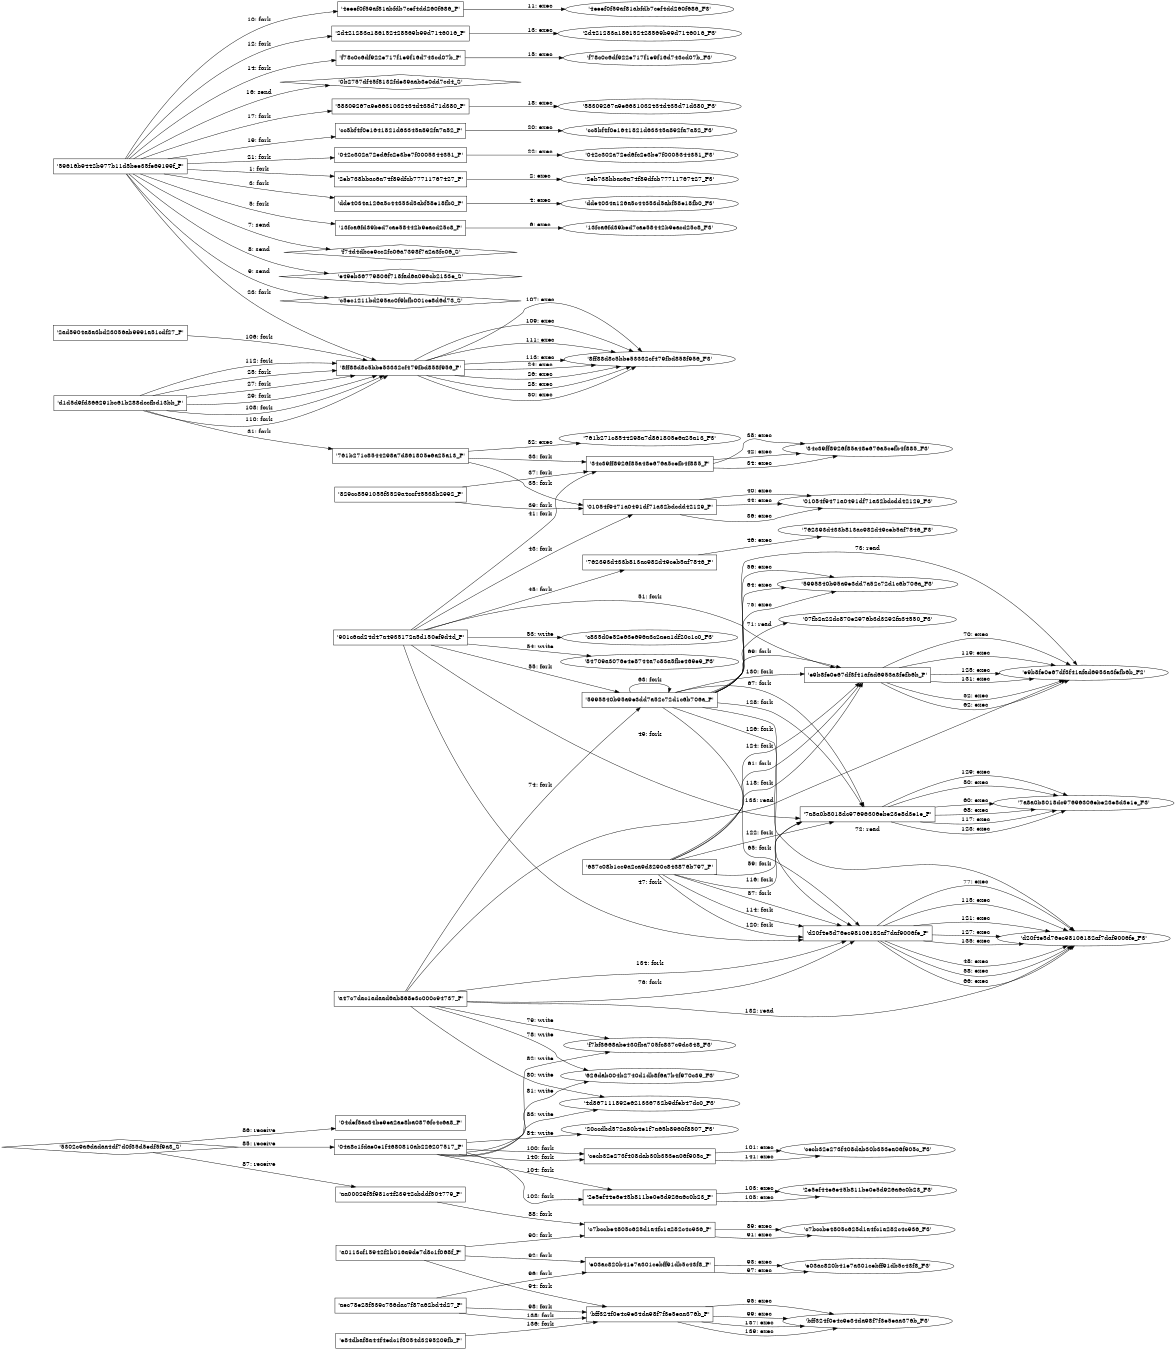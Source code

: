 digraph "D:\Learning\Paper\apt\基于CTI的攻击预警\Dataset\攻击图\ASGfromALLCTI\Western energy sector targeted by sophisticated attack group.dot" {
rankdir="LR"
size="9"
fixedsize="false"
splines="true"
nodesep=0.3
ranksep=0
fontsize=10
overlap="scalexy"
engine= "neato"
	"'59616b9442b977b11d5bee35fe69199f_P'" [node_type=Process shape=box]
	"'2eb738bbac6a74f89dfcb77711767427_P'" [node_type=Process shape=box]
	"'59616b9442b977b11d5bee35fe69199f_P'" -> "'2eb738bbac6a74f89dfcb77711767427_P'" [label="1: fork"]
	"'2eb738bbac6a74f89dfcb77711767427_P'" [node_type=Process shape=box]
	"'2eb738bbac6a74f89dfcb77711767427_F3'" [node_type=File shape=ellipse]
	"'2eb738bbac6a74f89dfcb77711767427_P'" -> "'2eb738bbac6a74f89dfcb77711767427_F3'" [label="2: exec"]
	"'59616b9442b977b11d5bee35fe69199f_P'" [node_type=Process shape=box]
	"'dde4034a126a5c44353d5abf58e18fb0_P'" [node_type=Process shape=box]
	"'59616b9442b977b11d5bee35fe69199f_P'" -> "'dde4034a126a5c44353d5abf58e18fb0_P'" [label="3: fork"]
	"'dde4034a126a5c44353d5abf58e18fb0_P'" [node_type=Process shape=box]
	"'dde4034a126a5c44353d5abf58e18fb0_F3'" [node_type=File shape=ellipse]
	"'dde4034a126a5c44353d5abf58e18fb0_P'" -> "'dde4034a126a5c44353d5abf58e18fb0_F3'" [label="4: exec"]
	"'59616b9442b977b11d5bee35fe69199f_P'" [node_type=Process shape=box]
	"'13fca6fd39bed7cae58442b9eacd25c8_P'" [node_type=Process shape=box]
	"'59616b9442b977b11d5bee35fe69199f_P'" -> "'13fca6fd39bed7cae58442b9eacd25c8_P'" [label="5: fork"]
	"'13fca6fd39bed7cae58442b9eacd25c8_P'" [node_type=Process shape=box]
	"'13fca6fd39bed7cae58442b9eacd25c8_F3'" [node_type=File shape=ellipse]
	"'13fca6fd39bed7cae58442b9eacd25c8_P'" -> "'13fca6fd39bed7cae58442b9eacd25c8_F3'" [label="6: exec"]
	"'f74d4dbce9cc2fc06a7398f7a2a3fc06_S'" [node_type=Socket shape=diamond]
	"'59616b9442b977b11d5bee35fe69199f_P'" [node_type=Process shape=box]
	"'59616b9442b977b11d5bee35fe69199f_P'" -> "'f74d4dbce9cc2fc06a7398f7a2a3fc06_S'" [label="7: send"]
	"'e49eb36779806f718fad6a096cb2133e_S'" [node_type=Socket shape=diamond]
	"'59616b9442b977b11d5bee35fe69199f_P'" [node_type=Process shape=box]
	"'59616b9442b977b11d5bee35fe69199f_P'" -> "'e49eb36779806f718fad6a096cb2133e_S'" [label="8: send"]
	"'c5ec1211bd295ac0f9bfb001ce8d6d73_S'" [node_type=Socket shape=diamond]
	"'59616b9442b977b11d5bee35fe69199f_P'" [node_type=Process shape=box]
	"'59616b9442b977b11d5bee35fe69199f_P'" -> "'c5ec1211bd295ac0f9bfb001ce8d6d73_S'" [label="9: send"]
	"'59616b9442b977b11d5bee35fe69199f_P'" [node_type=Process shape=box]
	"'4eeef0f59af81abfdb7cef4dd260f686_P'" [node_type=Process shape=box]
	"'59616b9442b977b11d5bee35fe69199f_P'" -> "'4eeef0f59af81abfdb7cef4dd260f686_P'" [label="10: fork"]
	"'4eeef0f59af81abfdb7cef4dd260f686_P'" [node_type=Process shape=box]
	"'4eeef0f59af81abfdb7cef4dd260f686_F3'" [node_type=File shape=ellipse]
	"'4eeef0f59af81abfdb7cef4dd260f686_P'" -> "'4eeef0f59af81abfdb7cef4dd260f686_F3'" [label="11: exec"]
	"'59616b9442b977b11d5bee35fe69199f_P'" [node_type=Process shape=box]
	"'2d421283a186152428569b99d7146016_P'" [node_type=Process shape=box]
	"'59616b9442b977b11d5bee35fe69199f_P'" -> "'2d421283a186152428569b99d7146016_P'" [label="12: fork"]
	"'2d421283a186152428569b99d7146016_P'" [node_type=Process shape=box]
	"'2d421283a186152428569b99d7146016_F3'" [node_type=File shape=ellipse]
	"'2d421283a186152428569b99d7146016_P'" -> "'2d421283a186152428569b99d7146016_F3'" [label="13: exec"]
	"'59616b9442b977b11d5bee35fe69199f_P'" [node_type=Process shape=box]
	"'f78c0c6df922e717f1e9f16d743cd07b_P'" [node_type=Process shape=box]
	"'59616b9442b977b11d5bee35fe69199f_P'" -> "'f78c0c6df922e717f1e9f16d743cd07b_P'" [label="14: fork"]
	"'f78c0c6df922e717f1e9f16d743cd07b_P'" [node_type=Process shape=box]
	"'f78c0c6df922e717f1e9f16d743cd07b_F3'" [node_type=File shape=ellipse]
	"'f78c0c6df922e717f1e9f16d743cd07b_P'" -> "'f78c0c6df922e717f1e9f16d743cd07b_F3'" [label="15: exec"]
	"'0b2757df45f8132fde39aab3e0dd7cd4_S'" [node_type=Socket shape=diamond]
	"'59616b9442b977b11d5bee35fe69199f_P'" [node_type=Process shape=box]
	"'59616b9442b977b11d5bee35fe69199f_P'" -> "'0b2757df45f8132fde39aab3e0dd7cd4_S'" [label="16: send"]
	"'59616b9442b977b11d5bee35fe69199f_P'" [node_type=Process shape=box]
	"'58309267a9e6631032434d435d71d380_P'" [node_type=Process shape=box]
	"'59616b9442b977b11d5bee35fe69199f_P'" -> "'58309267a9e6631032434d435d71d380_P'" [label="17: fork"]
	"'58309267a9e6631032434d435d71d380_P'" [node_type=Process shape=box]
	"'58309267a9e6631032434d435d71d380_F3'" [node_type=File shape=ellipse]
	"'58309267a9e6631032434d435d71d380_P'" -> "'58309267a9e6631032434d435d71d380_F3'" [label="18: exec"]
	"'59616b9442b977b11d5bee35fe69199f_P'" [node_type=Process shape=box]
	"'cc5bf4f0e1641821d63345a892fa7a52_P'" [node_type=Process shape=box]
	"'59616b9442b977b11d5bee35fe69199f_P'" -> "'cc5bf4f0e1641821d63345a892fa7a52_P'" [label="19: fork"]
	"'cc5bf4f0e1641821d63345a892fa7a52_P'" [node_type=Process shape=box]
	"'cc5bf4f0e1641821d63345a892fa7a52_F3'" [node_type=File shape=ellipse]
	"'cc5bf4f0e1641821d63345a892fa7a52_P'" -> "'cc5bf4f0e1641821d63345a892fa7a52_F3'" [label="20: exec"]
	"'59616b9442b977b11d5bee35fe69199f_P'" [node_type=Process shape=box]
	"'042c302a72ed6fc2e3be7f0005344351_P'" [node_type=Process shape=box]
	"'59616b9442b977b11d5bee35fe69199f_P'" -> "'042c302a72ed6fc2e3be7f0005344351_P'" [label="21: fork"]
	"'042c302a72ed6fc2e3be7f0005344351_P'" [node_type=Process shape=box]
	"'042c302a72ed6fc2e3be7f0005344351_F3'" [node_type=File shape=ellipse]
	"'042c302a72ed6fc2e3be7f0005344351_P'" -> "'042c302a72ed6fc2e3be7f0005344351_F3'" [label="22: exec"]
	"'59616b9442b977b11d5bee35fe69199f_P'" [node_type=Process shape=box]
	"'8ff88d8c5bbe53332cf479fbd858f956_P'" [node_type=Process shape=box]
	"'59616b9442b977b11d5bee35fe69199f_P'" -> "'8ff88d8c5bbe53332cf479fbd858f956_P'" [label="23: fork"]
	"'8ff88d8c5bbe53332cf479fbd858f956_P'" [node_type=Process shape=box]
	"'8ff88d8c5bbe53332cf479fbd858f956_F3'" [node_type=File shape=ellipse]
	"'8ff88d8c5bbe53332cf479fbd858f956_P'" -> "'8ff88d8c5bbe53332cf479fbd858f956_F3'" [label="24: exec"]
	"'d1d5d9fd366291bc61b288dccfbd13bb_P'" [node_type=Process shape=box]
	"'8ff88d8c5bbe53332cf479fbd858f956_P'" [node_type=Process shape=box]
	"'d1d5d9fd366291bc61b288dccfbd13bb_P'" -> "'8ff88d8c5bbe53332cf479fbd858f956_P'" [label="25: fork"]
	"'8ff88d8c5bbe53332cf479fbd858f956_P'" [node_type=Process shape=box]
	"'8ff88d8c5bbe53332cf479fbd858f956_F3'" [node_type=File shape=ellipse]
	"'8ff88d8c5bbe53332cf479fbd858f956_P'" -> "'8ff88d8c5bbe53332cf479fbd858f956_F3'" [label="26: exec"]
	"'d1d5d9fd366291bc61b288dccfbd13bb_P'" [node_type=Process shape=box]
	"'8ff88d8c5bbe53332cf479fbd858f956_P'" [node_type=Process shape=box]
	"'d1d5d9fd366291bc61b288dccfbd13bb_P'" -> "'8ff88d8c5bbe53332cf479fbd858f956_P'" [label="27: fork"]
	"'8ff88d8c5bbe53332cf479fbd858f956_P'" [node_type=Process shape=box]
	"'8ff88d8c5bbe53332cf479fbd858f956_F3'" [node_type=File shape=ellipse]
	"'8ff88d8c5bbe53332cf479fbd858f956_P'" -> "'8ff88d8c5bbe53332cf479fbd858f956_F3'" [label="28: exec"]
	"'d1d5d9fd366291bc61b288dccfbd13bb_P'" [node_type=Process shape=box]
	"'8ff88d8c5bbe53332cf479fbd858f956_P'" [node_type=Process shape=box]
	"'d1d5d9fd366291bc61b288dccfbd13bb_P'" -> "'8ff88d8c5bbe53332cf479fbd858f956_P'" [label="29: fork"]
	"'8ff88d8c5bbe53332cf479fbd858f956_P'" [node_type=Process shape=box]
	"'8ff88d8c5bbe53332cf479fbd858f956_F3'" [node_type=File shape=ellipse]
	"'8ff88d8c5bbe53332cf479fbd858f956_P'" -> "'8ff88d8c5bbe53332cf479fbd858f956_F3'" [label="30: exec"]
	"'d1d5d9fd366291bc61b288dccfbd13bb_P'" [node_type=Process shape=box]
	"'761b271c8544298a7d861805e6a25a13_P'" [node_type=Process shape=box]
	"'d1d5d9fd366291bc61b288dccfbd13bb_P'" -> "'761b271c8544298a7d861805e6a25a13_P'" [label="31: fork"]
	"'761b271c8544298a7d861805e6a25a13_P'" [node_type=Process shape=box]
	"'761b271c8544298a7d861805e6a25a13_F3'" [node_type=File shape=ellipse]
	"'761b271c8544298a7d861805e6a25a13_P'" -> "'761b271c8544298a7d861805e6a25a13_F3'" [label="32: exec"]
	"'761b271c8544298a7d861805e6a25a13_P'" [node_type=Process shape=box]
	"'34c39ff8926f85a48e676a5cefb4f885_P'" [node_type=Process shape=box]
	"'761b271c8544298a7d861805e6a25a13_P'" -> "'34c39ff8926f85a48e676a5cefb4f885_P'" [label="33: fork"]
	"'34c39ff8926f85a48e676a5cefb4f885_P'" [node_type=Process shape=box]
	"'34c39ff8926f85a48e676a5cefb4f885_F3'" [node_type=File shape=ellipse]
	"'34c39ff8926f85a48e676a5cefb4f885_P'" -> "'34c39ff8926f85a48e676a5cefb4f885_F3'" [label="34: exec"]
	"'761b271c8544298a7d861805e6a25a13_P'" [node_type=Process shape=box]
	"'01054f9471a0491df71a32bdcdd42129_P'" [node_type=Process shape=box]
	"'761b271c8544298a7d861805e6a25a13_P'" -> "'01054f9471a0491df71a32bdcdd42129_P'" [label="35: fork"]
	"'01054f9471a0491df71a32bdcdd42129_P'" [node_type=Process shape=box]
	"'01054f9471a0491df71a32bdcdd42129_F3'" [node_type=File shape=ellipse]
	"'01054f9471a0491df71a32bdcdd42129_P'" -> "'01054f9471a0491df71a32bdcdd42129_F3'" [label="36: exec"]
	"'829cc8591055f3529a4ccf45538b2992_P'" [node_type=Process shape=box]
	"'34c39ff8926f85a48e676a5cefb4f885_P'" [node_type=Process shape=box]
	"'829cc8591055f3529a4ccf45538b2992_P'" -> "'34c39ff8926f85a48e676a5cefb4f885_P'" [label="37: fork"]
	"'34c39ff8926f85a48e676a5cefb4f885_P'" [node_type=Process shape=box]
	"'34c39ff8926f85a48e676a5cefb4f885_F3'" [node_type=File shape=ellipse]
	"'34c39ff8926f85a48e676a5cefb4f885_P'" -> "'34c39ff8926f85a48e676a5cefb4f885_F3'" [label="38: exec"]
	"'829cc8591055f3529a4ccf45538b2992_P'" [node_type=Process shape=box]
	"'01054f9471a0491df71a32bdcdd42129_P'" [node_type=Process shape=box]
	"'829cc8591055f3529a4ccf45538b2992_P'" -> "'01054f9471a0491df71a32bdcdd42129_P'" [label="39: fork"]
	"'01054f9471a0491df71a32bdcdd42129_P'" [node_type=Process shape=box]
	"'01054f9471a0491df71a32bdcdd42129_F3'" [node_type=File shape=ellipse]
	"'01054f9471a0491df71a32bdcdd42129_P'" -> "'01054f9471a0491df71a32bdcdd42129_F3'" [label="40: exec"]
	"'901c6ad24d47a4935172a5d150ef9d4d_P'" [node_type=Process shape=box]
	"'34c39ff8926f85a48e676a5cefb4f885_P'" [node_type=Process shape=box]
	"'901c6ad24d47a4935172a5d150ef9d4d_P'" -> "'34c39ff8926f85a48e676a5cefb4f885_P'" [label="41: fork"]
	"'34c39ff8926f85a48e676a5cefb4f885_P'" [node_type=Process shape=box]
	"'34c39ff8926f85a48e676a5cefb4f885_F3'" [node_type=File shape=ellipse]
	"'34c39ff8926f85a48e676a5cefb4f885_P'" -> "'34c39ff8926f85a48e676a5cefb4f885_F3'" [label="42: exec"]
	"'901c6ad24d47a4935172a5d150ef9d4d_P'" [node_type=Process shape=box]
	"'01054f9471a0491df71a32bdcdd42129_P'" [node_type=Process shape=box]
	"'901c6ad24d47a4935172a5d150ef9d4d_P'" -> "'01054f9471a0491df71a32bdcdd42129_P'" [label="43: fork"]
	"'01054f9471a0491df71a32bdcdd42129_P'" [node_type=Process shape=box]
	"'01054f9471a0491df71a32bdcdd42129_F3'" [node_type=File shape=ellipse]
	"'01054f9471a0491df71a32bdcdd42129_P'" -> "'01054f9471a0491df71a32bdcdd42129_F3'" [label="44: exec"]
	"'901c6ad24d47a4935172a5d150ef9d4d_P'" [node_type=Process shape=box]
	"'762393d433b813ac982d49ceb5af7846_P'" [node_type=Process shape=box]
	"'901c6ad24d47a4935172a5d150ef9d4d_P'" -> "'762393d433b813ac982d49ceb5af7846_P'" [label="45: fork"]
	"'762393d433b813ac982d49ceb5af7846_P'" [node_type=Process shape=box]
	"'762393d433b813ac982d49ceb5af7846_F3'" [node_type=File shape=ellipse]
	"'762393d433b813ac982d49ceb5af7846_P'" -> "'762393d433b813ac982d49ceb5af7846_F3'" [label="46: exec"]
	"'901c6ad24d47a4935172a5d150ef9d4d_P'" [node_type=Process shape=box]
	"'d20f4e5d76ec98106182af7daf9006fe_P'" [node_type=Process shape=box]
	"'901c6ad24d47a4935172a5d150ef9d4d_P'" -> "'d20f4e5d76ec98106182af7daf9006fe_P'" [label="47: fork"]
	"'d20f4e5d76ec98106182af7daf9006fe_P'" [node_type=Process shape=box]
	"'d20f4e5d76ec98106182af7daf9006fe_F3'" [node_type=File shape=ellipse]
	"'d20f4e5d76ec98106182af7daf9006fe_P'" -> "'d20f4e5d76ec98106182af7daf9006fe_F3'" [label="48: exec"]
	"'901c6ad24d47a4935172a5d150ef9d4d_P'" [node_type=Process shape=box]
	"'7a8a0b8018dc97696306ebe23e8d3e1e_P'" [node_type=Process shape=box]
	"'901c6ad24d47a4935172a5d150ef9d4d_P'" -> "'7a8a0b8018dc97696306ebe23e8d3e1e_P'" [label="49: fork"]
	"'7a8a0b8018dc97696306ebe23e8d3e1e_P'" [node_type=Process shape=box]
	"'7a8a0b8018dc97696306ebe23e8d3e1e_F3'" [node_type=File shape=ellipse]
	"'7a8a0b8018dc97696306ebe23e8d3e1e_P'" -> "'7a8a0b8018dc97696306ebe23e8d3e1e_F3'" [label="50: exec"]
	"'901c6ad24d47a4935172a5d150ef9d4d_P'" [node_type=Process shape=box]
	"'e9b8fe0e67df3f41afad6953a3fefb6b_P'" [node_type=Process shape=box]
	"'901c6ad24d47a4935172a5d150ef9d4d_P'" -> "'e9b8fe0e67df3f41afad6953a3fefb6b_P'" [label="51: fork"]
	"'e9b8fe0e67df3f41afad6953a3fefb6b_P'" [node_type=Process shape=box]
	"'e9b8fe0e67df3f41afad6953a3fefb6b_F2'" [node_type=File shape=ellipse]
	"'e9b8fe0e67df3f41afad6953a3fefb6b_P'" -> "'e9b8fe0e67df3f41afad6953a3fefb6b_F2'" [label="52: exec"]
	"'c835d0e52e63e696a3c2aea1df20c1c0_F3'" [node_type=file shape=ellipse]
	"'901c6ad24d47a4935172a5d150ef9d4d_P'" [node_type=Process shape=box]
	"'901c6ad24d47a4935172a5d150ef9d4d_P'" -> "'c835d0e52e63e696a3c2aea1df20c1c0_F3'" [label="53: write"]
	"'84709a3076e4e8744a7c83a5fbe469e9_F3'" [node_type=file shape=ellipse]
	"'901c6ad24d47a4935172a5d150ef9d4d_P'" [node_type=Process shape=box]
	"'901c6ad24d47a4935172a5d150ef9d4d_P'" -> "'84709a3076e4e8744a7c83a5fbe469e9_F3'" [label="54: write"]
	"'901c6ad24d47a4935172a5d150ef9d4d_P'" [node_type=Process shape=box]
	"'5995840b95a9e3dd7a52c72d1c6b706a_P'" [node_type=Process shape=box]
	"'901c6ad24d47a4935172a5d150ef9d4d_P'" -> "'5995840b95a9e3dd7a52c72d1c6b706a_P'" [label="55: fork"]
	"'5995840b95a9e3dd7a52c72d1c6b706a_P'" [node_type=Process shape=box]
	"'5995840b95a9e3dd7a52c72d1c6b706a_F3'" [node_type=File shape=ellipse]
	"'5995840b95a9e3dd7a52c72d1c6b706a_P'" -> "'5995840b95a9e3dd7a52c72d1c6b706a_F3'" [label="56: exec"]
	"'687c08b1cc9a2ca9d3290c843876b797_P'" [node_type=Process shape=box]
	"'d20f4e5d76ec98106182af7daf9006fe_P'" [node_type=Process shape=box]
	"'687c08b1cc9a2ca9d3290c843876b797_P'" -> "'d20f4e5d76ec98106182af7daf9006fe_P'" [label="57: fork"]
	"'d20f4e5d76ec98106182af7daf9006fe_P'" [node_type=Process shape=box]
	"'d20f4e5d76ec98106182af7daf9006fe_F3'" [node_type=File shape=ellipse]
	"'d20f4e5d76ec98106182af7daf9006fe_P'" -> "'d20f4e5d76ec98106182af7daf9006fe_F3'" [label="58: exec"]
	"'687c08b1cc9a2ca9d3290c843876b797_P'" [node_type=Process shape=box]
	"'7a8a0b8018dc97696306ebe23e8d3e1e_P'" [node_type=Process shape=box]
	"'687c08b1cc9a2ca9d3290c843876b797_P'" -> "'7a8a0b8018dc97696306ebe23e8d3e1e_P'" [label="59: fork"]
	"'7a8a0b8018dc97696306ebe23e8d3e1e_P'" [node_type=Process shape=box]
	"'7a8a0b8018dc97696306ebe23e8d3e1e_F3'" [node_type=File shape=ellipse]
	"'7a8a0b8018dc97696306ebe23e8d3e1e_P'" -> "'7a8a0b8018dc97696306ebe23e8d3e1e_F3'" [label="60: exec"]
	"'687c08b1cc9a2ca9d3290c843876b797_P'" [node_type=Process shape=box]
	"'e9b8fe0e67df3f41afad6953a3fefb6b_P'" [node_type=Process shape=box]
	"'687c08b1cc9a2ca9d3290c843876b797_P'" -> "'e9b8fe0e67df3f41afad6953a3fefb6b_P'" [label="61: fork"]
	"'e9b8fe0e67df3f41afad6953a3fefb6b_P'" [node_type=Process shape=box]
	"'e9b8fe0e67df3f41afad6953a3fefb6b_F2'" [node_type=File shape=ellipse]
	"'e9b8fe0e67df3f41afad6953a3fefb6b_P'" -> "'e9b8fe0e67df3f41afad6953a3fefb6b_F2'" [label="62: exec"]
	"'5995840b95a9e3dd7a52c72d1c6b706a_P'" [node_type=Process shape=box]
	"'5995840b95a9e3dd7a52c72d1c6b706a_P'" [node_type=Process shape=box]
	"'5995840b95a9e3dd7a52c72d1c6b706a_P'" -> "'5995840b95a9e3dd7a52c72d1c6b706a_P'" [label="63: fork"]
	"'5995840b95a9e3dd7a52c72d1c6b706a_P'" [node_type=Process shape=box]
	"'5995840b95a9e3dd7a52c72d1c6b706a_F3'" [node_type=File shape=ellipse]
	"'5995840b95a9e3dd7a52c72d1c6b706a_P'" -> "'5995840b95a9e3dd7a52c72d1c6b706a_F3'" [label="64: exec"]
	"'5995840b95a9e3dd7a52c72d1c6b706a_P'" [node_type=Process shape=box]
	"'d20f4e5d76ec98106182af7daf9006fe_P'" [node_type=Process shape=box]
	"'5995840b95a9e3dd7a52c72d1c6b706a_P'" -> "'d20f4e5d76ec98106182af7daf9006fe_P'" [label="65: fork"]
	"'d20f4e5d76ec98106182af7daf9006fe_P'" [node_type=Process shape=box]
	"'d20f4e5d76ec98106182af7daf9006fe_F3'" [node_type=File shape=ellipse]
	"'d20f4e5d76ec98106182af7daf9006fe_P'" -> "'d20f4e5d76ec98106182af7daf9006fe_F3'" [label="66: exec"]
	"'5995840b95a9e3dd7a52c72d1c6b706a_P'" [node_type=Process shape=box]
	"'7a8a0b8018dc97696306ebe23e8d3e1e_P'" [node_type=Process shape=box]
	"'5995840b95a9e3dd7a52c72d1c6b706a_P'" -> "'7a8a0b8018dc97696306ebe23e8d3e1e_P'" [label="67: fork"]
	"'7a8a0b8018dc97696306ebe23e8d3e1e_P'" [node_type=Process shape=box]
	"'7a8a0b8018dc97696306ebe23e8d3e1e_F3'" [node_type=File shape=ellipse]
	"'7a8a0b8018dc97696306ebe23e8d3e1e_P'" -> "'7a8a0b8018dc97696306ebe23e8d3e1e_F3'" [label="68: exec"]
	"'5995840b95a9e3dd7a52c72d1c6b706a_P'" [node_type=Process shape=box]
	"'e9b8fe0e67df3f41afad6953a3fefb6b_P'" [node_type=Process shape=box]
	"'5995840b95a9e3dd7a52c72d1c6b706a_P'" -> "'e9b8fe0e67df3f41afad6953a3fefb6b_P'" [label="69: fork"]
	"'e9b8fe0e67df3f41afad6953a3fefb6b_P'" [node_type=Process shape=box]
	"'e9b8fe0e67df3f41afad6953a3fefb6b_F2'" [node_type=File shape=ellipse]
	"'e9b8fe0e67df3f41afad6953a3fefb6b_P'" -> "'e9b8fe0e67df3f41afad6953a3fefb6b_F2'" [label="70: exec"]
	"'07fb2a22dc870e2976b3d3292fa34550_F3'" [node_type=file shape=ellipse]
	"'5995840b95a9e3dd7a52c72d1c6b706a_P'" [node_type=Process shape=box]
	"'5995840b95a9e3dd7a52c72d1c6b706a_P'" -> "'07fb2a22dc870e2976b3d3292fa34550_F3'" [label="71: read"]
	"'d20f4e5d76ec98106182af7daf9006fe_F3'" [node_type=file shape=ellipse]
	"'5995840b95a9e3dd7a52c72d1c6b706a_P'" [node_type=Process shape=box]
	"'5995840b95a9e3dd7a52c72d1c6b706a_P'" -> "'d20f4e5d76ec98106182af7daf9006fe_F3'" [label="72: read"]
	"'e9b8fe0e67df3f41afad6953a3fefb6b_F2'" [node_type=file shape=ellipse]
	"'5995840b95a9e3dd7a52c72d1c6b706a_P'" [node_type=Process shape=box]
	"'5995840b95a9e3dd7a52c72d1c6b706a_P'" -> "'e9b8fe0e67df3f41afad6953a3fefb6b_F2'" [label="73: read"]
	"'a47c7dac1adaad6ab868e3c000c94737_P'" [node_type=Process shape=box]
	"'5995840b95a9e3dd7a52c72d1c6b706a_P'" [node_type=Process shape=box]
	"'a47c7dac1adaad6ab868e3c000c94737_P'" -> "'5995840b95a9e3dd7a52c72d1c6b706a_P'" [label="74: fork"]
	"'5995840b95a9e3dd7a52c72d1c6b706a_P'" [node_type=Process shape=box]
	"'5995840b95a9e3dd7a52c72d1c6b706a_F3'" [node_type=File shape=ellipse]
	"'5995840b95a9e3dd7a52c72d1c6b706a_P'" -> "'5995840b95a9e3dd7a52c72d1c6b706a_F3'" [label="75: exec"]
	"'a47c7dac1adaad6ab868e3c000c94737_P'" [node_type=Process shape=box]
	"'d20f4e5d76ec98106182af7daf9006fe_P'" [node_type=Process shape=box]
	"'a47c7dac1adaad6ab868e3c000c94737_P'" -> "'d20f4e5d76ec98106182af7daf9006fe_P'" [label="76: fork"]
	"'d20f4e5d76ec98106182af7daf9006fe_P'" [node_type=Process shape=box]
	"'d20f4e5d76ec98106182af7daf9006fe_F3'" [node_type=File shape=ellipse]
	"'d20f4e5d76ec98106182af7daf9006fe_P'" -> "'d20f4e5d76ec98106182af7daf9006fe_F3'" [label="77: exec"]
	"'626dab004b2740d1db8f6a7b4f970c39_F3'" [node_type=file shape=ellipse]
	"'a47c7dac1adaad6ab868e3c000c94737_P'" [node_type=Process shape=box]
	"'a47c7dac1adaad6ab868e3c000c94737_P'" -> "'626dab004b2740d1db8f6a7b4f970c39_F3'" [label="78: write"]
	"'f7bf3668abe430fba705fc837c9dc348_F3'" [node_type=file shape=ellipse]
	"'a47c7dac1adaad6ab868e3c000c94737_P'" [node_type=Process shape=box]
	"'a47c7dac1adaad6ab868e3c000c94737_P'" -> "'f7bf3668abe430fba705fc837c9dc348_F3'" [label="79: write"]
	"'4d867111892e621336732b9dfeb47dc0_F3'" [node_type=file shape=ellipse]
	"'a47c7dac1adaad6ab868e3c000c94737_P'" [node_type=Process shape=box]
	"'a47c7dac1adaad6ab868e3c000c94737_P'" -> "'4d867111892e621336732b9dfeb47dc0_F3'" [label="80: write"]
	"'626dab004b2740d1db8f6a7b4f970c39_F3'" [node_type=file shape=ellipse]
	"'04a8c1fdae0e1f4680810ab226207517_P'" [node_type=Process shape=box]
	"'04a8c1fdae0e1f4680810ab226207517_P'" -> "'626dab004b2740d1db8f6a7b4f970c39_F3'" [label="81: write"]
	"'f7bf3668abe430fba705fc837c9dc348_F3'" [node_type=file shape=ellipse]
	"'04a8c1fdae0e1f4680810ab226207517_P'" [node_type=Process shape=box]
	"'04a8c1fdae0e1f4680810ab226207517_P'" -> "'f7bf3668abe430fba705fc837c9dc348_F3'" [label="82: write"]
	"'4d867111892e621336732b9dfeb47dc0_F3'" [node_type=file shape=ellipse]
	"'04a8c1fdae0e1f4680810ab226207517_P'" [node_type=Process shape=box]
	"'04a8c1fdae0e1f4680810ab226207517_P'" -> "'4d867111892e621336732b9dfeb47dc0_F3'" [label="83: write"]
	"'20ccdbd572a80b4e1f7a65b8960f8507_F3'" [node_type=file shape=ellipse]
	"'04a8c1fdae0e1f4680810ab226207517_P'" [node_type=Process shape=box]
	"'04a8c1fdae0e1f4680810ab226207517_P'" -> "'20ccdbd572a80b4e1f7a65b8960f8507_F3'" [label="84: write"]
	"'04a8c1fdae0e1f4680810ab226207517_P'" [node_type=Process shape=box]
	"'5302c9a6dadaa4df7d0f35d5edf5f9a3_S'" [node_type=Socket shape=diamond]
	"'5302c9a6dadaa4df7d0f35d5edf5f9a3_S'" -> "'04a8c1fdae0e1f4680810ab226207517_P'" [label="85: receive"]
	"'04def5ac34be9ea2ae8ba0876fc4c6a8_P'" [node_type=Process shape=box]
	"'5302c9a6dadaa4df7d0f35d5edf5f9a3_S'" [node_type=Socket shape=diamond]
	"'5302c9a6dadaa4df7d0f35d5edf5f9a3_S'" -> "'04def5ac34be9ea2ae8ba0876fc4c6a8_P'" [label="86: receive"]
	"'aa00029f5f981c4f23942cbddf504779_P'" [node_type=Process shape=box]
	"'5302c9a6dadaa4df7d0f35d5edf5f9a3_S'" [node_type=Socket shape=diamond]
	"'5302c9a6dadaa4df7d0f35d5edf5f9a3_S'" -> "'aa00029f5f981c4f23942cbddf504779_P'" [label="87: receive"]
	"'aa00029f5f981c4f23942cbddf504779_P'" [node_type=Process shape=box]
	"'c7bccbe4805c625d1a4fc1a282c4c936_P'" [node_type=Process shape=box]
	"'aa00029f5f981c4f23942cbddf504779_P'" -> "'c7bccbe4805c625d1a4fc1a282c4c936_P'" [label="88: fork"]
	"'c7bccbe4805c625d1a4fc1a282c4c936_P'" [node_type=Process shape=box]
	"'c7bccbe4805c625d1a4fc1a282c4c936_F3'" [node_type=File shape=ellipse]
	"'c7bccbe4805c625d1a4fc1a282c4c936_P'" -> "'c7bccbe4805c625d1a4fc1a282c4c936_F3'" [label="89: exec"]
	"'a0113cf15942f2b016a9de7d8c1f068f_P'" [node_type=Process shape=box]
	"'c7bccbe4805c625d1a4fc1a282c4c936_P'" [node_type=Process shape=box]
	"'a0113cf15942f2b016a9de7d8c1f068f_P'" -> "'c7bccbe4805c625d1a4fc1a282c4c936_P'" [label="90: fork"]
	"'c7bccbe4805c625d1a4fc1a282c4c936_P'" [node_type=Process shape=box]
	"'c7bccbe4805c625d1a4fc1a282c4c936_F3'" [node_type=File shape=ellipse]
	"'c7bccbe4805c625d1a4fc1a282c4c936_P'" -> "'c7bccbe4805c625d1a4fc1a282c4c936_F3'" [label="91: exec"]
	"'a0113cf15942f2b016a9de7d8c1f068f_P'" [node_type=Process shape=box]
	"'e03ac820b41e7a301cebff91db5c43f8_P'" [node_type=Process shape=box]
	"'a0113cf15942f2b016a9de7d8c1f068f_P'" -> "'e03ac820b41e7a301cebff91db5c43f8_P'" [label="92: fork"]
	"'e03ac820b41e7a301cebff91db5c43f8_P'" [node_type=Process shape=box]
	"'e03ac820b41e7a301cebff91db5c43f8_F3'" [node_type=File shape=ellipse]
	"'e03ac820b41e7a301cebff91db5c43f8_P'" -> "'e03ac820b41e7a301cebff91db5c43f8_F3'" [label="93: exec"]
	"'a0113cf15942f2b016a9de7d8c1f068f_P'" [node_type=Process shape=box]
	"'bff324f0e4c9e34da98f7f3e5eaa376b_P'" [node_type=Process shape=box]
	"'a0113cf15942f2b016a9de7d8c1f068f_P'" -> "'bff324f0e4c9e34da98f7f3e5eaa376b_P'" [label="94: fork"]
	"'bff324f0e4c9e34da98f7f3e5eaa376b_P'" [node_type=Process shape=box]
	"'bff324f0e4c9e34da98f7f3e5eaa376b_F3'" [node_type=File shape=ellipse]
	"'bff324f0e4c9e34da98f7f3e5eaa376b_P'" -> "'bff324f0e4c9e34da98f7f3e5eaa376b_F3'" [label="95: exec"]
	"'aec78e25f539c756dac7f87a62bd4d27_P'" [node_type=Process shape=box]
	"'e03ac820b41e7a301cebff91db5c43f8_P'" [node_type=Process shape=box]
	"'aec78e25f539c756dac7f87a62bd4d27_P'" -> "'e03ac820b41e7a301cebff91db5c43f8_P'" [label="96: fork"]
	"'e03ac820b41e7a301cebff91db5c43f8_P'" [node_type=Process shape=box]
	"'e03ac820b41e7a301cebff91db5c43f8_F3'" [node_type=File shape=ellipse]
	"'e03ac820b41e7a301cebff91db5c43f8_P'" -> "'e03ac820b41e7a301cebff91db5c43f8_F3'" [label="97: exec"]
	"'aec78e25f539c756dac7f87a62bd4d27_P'" [node_type=Process shape=box]
	"'bff324f0e4c9e34da98f7f3e5eaa376b_P'" [node_type=Process shape=box]
	"'aec78e25f539c756dac7f87a62bd4d27_P'" -> "'bff324f0e4c9e34da98f7f3e5eaa376b_P'" [label="98: fork"]
	"'bff324f0e4c9e34da98f7f3e5eaa376b_P'" [node_type=Process shape=box]
	"'bff324f0e4c9e34da98f7f3e5eaa376b_F3'" [node_type=File shape=ellipse]
	"'bff324f0e4c9e34da98f7f3e5eaa376b_P'" -> "'bff324f0e4c9e34da98f7f3e5eaa376b_F3'" [label="99: exec"]
	"'04a8c1fdae0e1f4680810ab226207517_P'" [node_type=Process shape=box]
	"'cecb32e273f408dab30b353ea06f905c_P'" [node_type=Process shape=box]
	"'04a8c1fdae0e1f4680810ab226207517_P'" -> "'cecb32e273f408dab30b353ea06f905c_P'" [label="100: fork"]
	"'cecb32e273f408dab30b353ea06f905c_P'" [node_type=Process shape=box]
	"'cecb32e273f408dab30b353ea06f905c_F3'" [node_type=File shape=ellipse]
	"'cecb32e273f408dab30b353ea06f905c_P'" -> "'cecb32e273f408dab30b353ea06f905c_F3'" [label="101: exec"]
	"'04a8c1fdae0e1f4680810ab226207517_P'" [node_type=Process shape=box]
	"'2e5ef44e6e45b811be0e5d926a6c0b23_P'" [node_type=Process shape=box]
	"'04a8c1fdae0e1f4680810ab226207517_P'" -> "'2e5ef44e6e45b811be0e5d926a6c0b23_P'" [label="102: fork"]
	"'2e5ef44e6e45b811be0e5d926a6c0b23_P'" [node_type=Process shape=box]
	"'2e5ef44e6e45b811be0e5d926a6c0b23_F3'" [node_type=File shape=ellipse]
	"'2e5ef44e6e45b811be0e5d926a6c0b23_P'" -> "'2e5ef44e6e45b811be0e5d926a6c0b23_F3'" [label="103: exec"]
	"'04a8c1fdae0e1f4680810ab226207517_P'" [node_type=Process shape=box]
	"'2e5ef44e6e45b811be0e5d926a6c0b23_P'" [node_type=Process shape=box]
	"'04a8c1fdae0e1f4680810ab226207517_P'" -> "'2e5ef44e6e45b811be0e5d926a6c0b23_P'" [label="104: fork"]
	"'2e5ef44e6e45b811be0e5d926a6c0b23_P'" [node_type=Process shape=box]
	"'2e5ef44e6e45b811be0e5d926a6c0b23_F3'" [node_type=File shape=ellipse]
	"'2e5ef44e6e45b811be0e5d926a6c0b23_P'" -> "'2e5ef44e6e45b811be0e5d926a6c0b23_F3'" [label="105: exec"]
	"'2ad5904a8a3bd23056ab9991a51cdf27_P'" [node_type=Process shape=box]
	"'8ff88d8c5bbe53332cf479fbd858f956_P'" [node_type=Process shape=box]
	"'2ad5904a8a3bd23056ab9991a51cdf27_P'" -> "'8ff88d8c5bbe53332cf479fbd858f956_P'" [label="106: fork"]
	"'8ff88d8c5bbe53332cf479fbd858f956_P'" [node_type=Process shape=box]
	"'8ff88d8c5bbe53332cf479fbd858f956_F3'" [node_type=File shape=ellipse]
	"'8ff88d8c5bbe53332cf479fbd858f956_P'" -> "'8ff88d8c5bbe53332cf479fbd858f956_F3'" [label="107: exec"]
	"'d1d5d9fd366291bc61b288dccfbd13bb_P'" [node_type=Process shape=box]
	"'8ff88d8c5bbe53332cf479fbd858f956_P'" [node_type=Process shape=box]
	"'d1d5d9fd366291bc61b288dccfbd13bb_P'" -> "'8ff88d8c5bbe53332cf479fbd858f956_P'" [label="108: fork"]
	"'8ff88d8c5bbe53332cf479fbd858f956_P'" [node_type=Process shape=box]
	"'8ff88d8c5bbe53332cf479fbd858f956_F3'" [node_type=File shape=ellipse]
	"'8ff88d8c5bbe53332cf479fbd858f956_P'" -> "'8ff88d8c5bbe53332cf479fbd858f956_F3'" [label="109: exec"]
	"'d1d5d9fd366291bc61b288dccfbd13bb_P'" [node_type=Process shape=box]
	"'8ff88d8c5bbe53332cf479fbd858f956_P'" [node_type=Process shape=box]
	"'d1d5d9fd366291bc61b288dccfbd13bb_P'" -> "'8ff88d8c5bbe53332cf479fbd858f956_P'" [label="110: fork"]
	"'8ff88d8c5bbe53332cf479fbd858f956_P'" [node_type=Process shape=box]
	"'8ff88d8c5bbe53332cf479fbd858f956_F3'" [node_type=File shape=ellipse]
	"'8ff88d8c5bbe53332cf479fbd858f956_P'" -> "'8ff88d8c5bbe53332cf479fbd858f956_F3'" [label="111: exec"]
	"'d1d5d9fd366291bc61b288dccfbd13bb_P'" [node_type=Process shape=box]
	"'8ff88d8c5bbe53332cf479fbd858f956_P'" [node_type=Process shape=box]
	"'d1d5d9fd366291bc61b288dccfbd13bb_P'" -> "'8ff88d8c5bbe53332cf479fbd858f956_P'" [label="112: fork"]
	"'8ff88d8c5bbe53332cf479fbd858f956_P'" [node_type=Process shape=box]
	"'8ff88d8c5bbe53332cf479fbd858f956_F3'" [node_type=File shape=ellipse]
	"'8ff88d8c5bbe53332cf479fbd858f956_P'" -> "'8ff88d8c5bbe53332cf479fbd858f956_F3'" [label="113: exec"]
	"'687c08b1cc9a2ca9d3290c843876b797_P'" [node_type=Process shape=box]
	"'d20f4e5d76ec98106182af7daf9006fe_P'" [node_type=Process shape=box]
	"'687c08b1cc9a2ca9d3290c843876b797_P'" -> "'d20f4e5d76ec98106182af7daf9006fe_P'" [label="114: fork"]
	"'d20f4e5d76ec98106182af7daf9006fe_P'" [node_type=Process shape=box]
	"'d20f4e5d76ec98106182af7daf9006fe_F3'" [node_type=File shape=ellipse]
	"'d20f4e5d76ec98106182af7daf9006fe_P'" -> "'d20f4e5d76ec98106182af7daf9006fe_F3'" [label="115: exec"]
	"'687c08b1cc9a2ca9d3290c843876b797_P'" [node_type=Process shape=box]
	"'7a8a0b8018dc97696306ebe23e8d3e1e_P'" [node_type=Process shape=box]
	"'687c08b1cc9a2ca9d3290c843876b797_P'" -> "'7a8a0b8018dc97696306ebe23e8d3e1e_P'" [label="116: fork"]
	"'7a8a0b8018dc97696306ebe23e8d3e1e_P'" [node_type=Process shape=box]
	"'7a8a0b8018dc97696306ebe23e8d3e1e_F3'" [node_type=File shape=ellipse]
	"'7a8a0b8018dc97696306ebe23e8d3e1e_P'" -> "'7a8a0b8018dc97696306ebe23e8d3e1e_F3'" [label="117: exec"]
	"'687c08b1cc9a2ca9d3290c843876b797_P'" [node_type=Process shape=box]
	"'e9b8fe0e67df3f41afad6953a3fefb6b_P'" [node_type=Process shape=box]
	"'687c08b1cc9a2ca9d3290c843876b797_P'" -> "'e9b8fe0e67df3f41afad6953a3fefb6b_P'" [label="118: fork"]
	"'e9b8fe0e67df3f41afad6953a3fefb6b_P'" [node_type=Process shape=box]
	"'e9b8fe0e67df3f41afad6953a3fefb6b_F2'" [node_type=File shape=ellipse]
	"'e9b8fe0e67df3f41afad6953a3fefb6b_P'" -> "'e9b8fe0e67df3f41afad6953a3fefb6b_F2'" [label="119: exec"]
	"'687c08b1cc9a2ca9d3290c843876b797_P'" [node_type=Process shape=box]
	"'d20f4e5d76ec98106182af7daf9006fe_P'" [node_type=Process shape=box]
	"'687c08b1cc9a2ca9d3290c843876b797_P'" -> "'d20f4e5d76ec98106182af7daf9006fe_P'" [label="120: fork"]
	"'d20f4e5d76ec98106182af7daf9006fe_P'" [node_type=Process shape=box]
	"'d20f4e5d76ec98106182af7daf9006fe_F3'" [node_type=File shape=ellipse]
	"'d20f4e5d76ec98106182af7daf9006fe_P'" -> "'d20f4e5d76ec98106182af7daf9006fe_F3'" [label="121: exec"]
	"'687c08b1cc9a2ca9d3290c843876b797_P'" [node_type=Process shape=box]
	"'7a8a0b8018dc97696306ebe23e8d3e1e_P'" [node_type=Process shape=box]
	"'687c08b1cc9a2ca9d3290c843876b797_P'" -> "'7a8a0b8018dc97696306ebe23e8d3e1e_P'" [label="122: fork"]
	"'7a8a0b8018dc97696306ebe23e8d3e1e_P'" [node_type=Process shape=box]
	"'7a8a0b8018dc97696306ebe23e8d3e1e_F3'" [node_type=File shape=ellipse]
	"'7a8a0b8018dc97696306ebe23e8d3e1e_P'" -> "'7a8a0b8018dc97696306ebe23e8d3e1e_F3'" [label="123: exec"]
	"'687c08b1cc9a2ca9d3290c843876b797_P'" [node_type=Process shape=box]
	"'e9b8fe0e67df3f41afad6953a3fefb6b_P'" [node_type=Process shape=box]
	"'687c08b1cc9a2ca9d3290c843876b797_P'" -> "'e9b8fe0e67df3f41afad6953a3fefb6b_P'" [label="124: fork"]
	"'e9b8fe0e67df3f41afad6953a3fefb6b_P'" [node_type=Process shape=box]
	"'e9b8fe0e67df3f41afad6953a3fefb6b_F2'" [node_type=File shape=ellipse]
	"'e9b8fe0e67df3f41afad6953a3fefb6b_P'" -> "'e9b8fe0e67df3f41afad6953a3fefb6b_F2'" [label="125: exec"]
	"'5995840b95a9e3dd7a52c72d1c6b706a_P'" [node_type=Process shape=box]
	"'d20f4e5d76ec98106182af7daf9006fe_P'" [node_type=Process shape=box]
	"'5995840b95a9e3dd7a52c72d1c6b706a_P'" -> "'d20f4e5d76ec98106182af7daf9006fe_P'" [label="126: fork"]
	"'d20f4e5d76ec98106182af7daf9006fe_P'" [node_type=Process shape=box]
	"'d20f4e5d76ec98106182af7daf9006fe_F3'" [node_type=File shape=ellipse]
	"'d20f4e5d76ec98106182af7daf9006fe_P'" -> "'d20f4e5d76ec98106182af7daf9006fe_F3'" [label="127: exec"]
	"'5995840b95a9e3dd7a52c72d1c6b706a_P'" [node_type=Process shape=box]
	"'7a8a0b8018dc97696306ebe23e8d3e1e_P'" [node_type=Process shape=box]
	"'5995840b95a9e3dd7a52c72d1c6b706a_P'" -> "'7a8a0b8018dc97696306ebe23e8d3e1e_P'" [label="128: fork"]
	"'7a8a0b8018dc97696306ebe23e8d3e1e_P'" [node_type=Process shape=box]
	"'7a8a0b8018dc97696306ebe23e8d3e1e_F3'" [node_type=File shape=ellipse]
	"'7a8a0b8018dc97696306ebe23e8d3e1e_P'" -> "'7a8a0b8018dc97696306ebe23e8d3e1e_F3'" [label="129: exec"]
	"'5995840b95a9e3dd7a52c72d1c6b706a_P'" [node_type=Process shape=box]
	"'e9b8fe0e67df3f41afad6953a3fefb6b_P'" [node_type=Process shape=box]
	"'5995840b95a9e3dd7a52c72d1c6b706a_P'" -> "'e9b8fe0e67df3f41afad6953a3fefb6b_P'" [label="130: fork"]
	"'e9b8fe0e67df3f41afad6953a3fefb6b_P'" [node_type=Process shape=box]
	"'e9b8fe0e67df3f41afad6953a3fefb6b_F2'" [node_type=File shape=ellipse]
	"'e9b8fe0e67df3f41afad6953a3fefb6b_P'" -> "'e9b8fe0e67df3f41afad6953a3fefb6b_F2'" [label="131: exec"]
	"'d20f4e5d76ec98106182af7daf9006fe_F3'" [node_type=file shape=ellipse]
	"'a47c7dac1adaad6ab868e3c000c94737_P'" [node_type=Process shape=box]
	"'a47c7dac1adaad6ab868e3c000c94737_P'" -> "'d20f4e5d76ec98106182af7daf9006fe_F3'" [label="132: read"]
	"'e9b8fe0e67df3f41afad6953a3fefb6b_F2'" [node_type=file shape=ellipse]
	"'a47c7dac1adaad6ab868e3c000c94737_P'" [node_type=Process shape=box]
	"'a47c7dac1adaad6ab868e3c000c94737_P'" -> "'e9b8fe0e67df3f41afad6953a3fefb6b_F2'" [label="133: read"]
	"'a47c7dac1adaad6ab868e3c000c94737_P'" [node_type=Process shape=box]
	"'d20f4e5d76ec98106182af7daf9006fe_P'" [node_type=Process shape=box]
	"'a47c7dac1adaad6ab868e3c000c94737_P'" -> "'d20f4e5d76ec98106182af7daf9006fe_P'" [label="134: fork"]
	"'d20f4e5d76ec98106182af7daf9006fe_P'" [node_type=Process shape=box]
	"'d20f4e5d76ec98106182af7daf9006fe_F3'" [node_type=File shape=ellipse]
	"'d20f4e5d76ec98106182af7daf9006fe_P'" -> "'d20f4e5d76ec98106182af7daf9006fe_F3'" [label="135: exec"]
	"'e84dbaf8a44f4edc1f5054d3295209fb_P'" [node_type=Process shape=box]
	"'bff324f0e4c9e34da98f7f3e5eaa376b_P'" [node_type=Process shape=box]
	"'e84dbaf8a44f4edc1f5054d3295209fb_P'" -> "'bff324f0e4c9e34da98f7f3e5eaa376b_P'" [label="136: fork"]
	"'bff324f0e4c9e34da98f7f3e5eaa376b_P'" [node_type=Process shape=box]
	"'bff324f0e4c9e34da98f7f3e5eaa376b_F3'" [node_type=File shape=ellipse]
	"'bff324f0e4c9e34da98f7f3e5eaa376b_P'" -> "'bff324f0e4c9e34da98f7f3e5eaa376b_F3'" [label="137: exec"]
	"'aec78e25f539c756dac7f87a62bd4d27_P'" [node_type=Process shape=box]
	"'bff324f0e4c9e34da98f7f3e5eaa376b_P'" [node_type=Process shape=box]
	"'aec78e25f539c756dac7f87a62bd4d27_P'" -> "'bff324f0e4c9e34da98f7f3e5eaa376b_P'" [label="138: fork"]
	"'bff324f0e4c9e34da98f7f3e5eaa376b_P'" [node_type=Process shape=box]
	"'bff324f0e4c9e34da98f7f3e5eaa376b_F3'" [node_type=File shape=ellipse]
	"'bff324f0e4c9e34da98f7f3e5eaa376b_P'" -> "'bff324f0e4c9e34da98f7f3e5eaa376b_F3'" [label="139: exec"]
	"'04a8c1fdae0e1f4680810ab226207517_P'" [node_type=Process shape=box]
	"'cecb32e273f408dab30b353ea06f905c_P'" [node_type=Process shape=box]
	"'04a8c1fdae0e1f4680810ab226207517_P'" -> "'cecb32e273f408dab30b353ea06f905c_P'" [label="140: fork"]
	"'cecb32e273f408dab30b353ea06f905c_P'" [node_type=Process shape=box]
	"'cecb32e273f408dab30b353ea06f905c_F3'" [node_type=File shape=ellipse]
	"'cecb32e273f408dab30b353ea06f905c_P'" -> "'cecb32e273f408dab30b353ea06f905c_F3'" [label="141: exec"]
}
